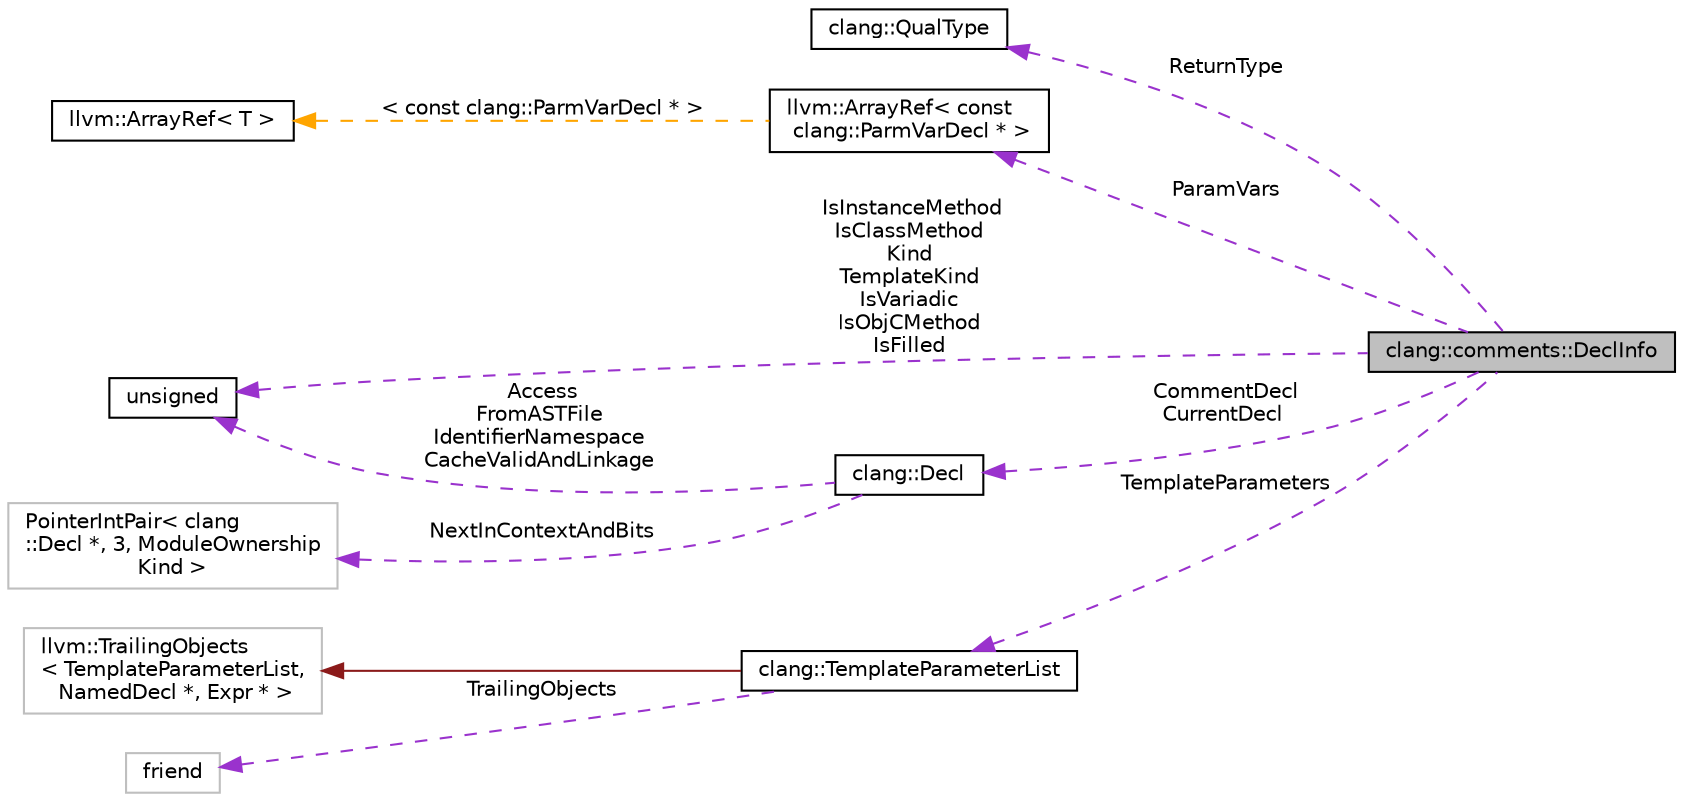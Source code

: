 digraph "clang::comments::DeclInfo"
{
 // LATEX_PDF_SIZE
  bgcolor="transparent";
  edge [fontname="Helvetica",fontsize="10",labelfontname="Helvetica",labelfontsize="10"];
  node [fontname="Helvetica",fontsize="10",shape=record];
  rankdir="LR";
  Node1 [label="clang::comments::DeclInfo",height=0.2,width=0.4,color="black", fillcolor="grey75", style="filled", fontcolor="black",tooltip="Information about the declaration, useful to clients of FullComment."];
  Node2 -> Node1 [dir="back",color="darkorchid3",fontsize="10",style="dashed",label=" ReturnType" ,fontname="Helvetica"];
  Node2 [label="clang::QualType",height=0.2,width=0.4,color="black",URL="$classclang_1_1QualType.html",tooltip="A (possibly-)qualified type."];
  Node3 -> Node1 [dir="back",color="darkorchid3",fontsize="10",style="dashed",label=" ParamVars" ,fontname="Helvetica"];
  Node3 [label="llvm::ArrayRef\< const\l clang::ParmVarDecl * \>",height=0.2,width=0.4,color="black",URL="$classllvm_1_1ArrayRef.html",tooltip=" "];
  Node4 -> Node3 [dir="back",color="orange",fontsize="10",style="dashed",label=" \< const clang::ParmVarDecl * \>" ,fontname="Helvetica"];
  Node4 [label="llvm::ArrayRef\< T \>",height=0.2,width=0.4,color="black",URL="$classllvm_1_1ArrayRef.html",tooltip=" "];
  Node5 -> Node1 [dir="back",color="darkorchid3",fontsize="10",style="dashed",label=" IsInstanceMethod\nIsClassMethod\nKind\nTemplateKind\nIsVariadic\nIsObjCMethod\nIsFilled" ,fontname="Helvetica"];
  Node5 [label="unsigned",height=0.2,width=0.4,color="black",URL="$classunsigned.html",tooltip=" "];
  Node6 -> Node1 [dir="back",color="darkorchid3",fontsize="10",style="dashed",label=" CommentDecl\nCurrentDecl" ,fontname="Helvetica"];
  Node6 [label="clang::Decl",height=0.2,width=0.4,color="black",URL="$classclang_1_1Decl.html",tooltip="Decl - This represents one declaration (or definition), e.g."];
  Node7 -> Node6 [dir="back",color="darkorchid3",fontsize="10",style="dashed",label=" NextInContextAndBits" ,fontname="Helvetica"];
  Node7 [label="PointerIntPair\< clang\l::Decl *, 3, ModuleOwnership\lKind \>",height=0.2,width=0.4,color="grey75",tooltip=" "];
  Node5 -> Node6 [dir="back",color="darkorchid3",fontsize="10",style="dashed",label=" Access\nFromASTFile\nIdentifierNamespace\nCacheValidAndLinkage" ,fontname="Helvetica"];
  Node8 -> Node1 [dir="back",color="darkorchid3",fontsize="10",style="dashed",label=" TemplateParameters" ,fontname="Helvetica"];
  Node8 [label="clang::TemplateParameterList",height=0.2,width=0.4,color="black",URL="$classclang_1_1TemplateParameterList.html",tooltip="Stores a list of template parameters for a TemplateDecl and its derived classes."];
  Node9 -> Node8 [dir="back",color="firebrick4",fontsize="10",style="solid",fontname="Helvetica"];
  Node9 [label="llvm::TrailingObjects\l\< TemplateParameterList,\l NamedDecl *, Expr * \>",height=0.2,width=0.4,color="grey75",tooltip=" "];
  Node10 -> Node8 [dir="back",color="darkorchid3",fontsize="10",style="dashed",label=" TrailingObjects" ,fontname="Helvetica"];
  Node10 [label="friend",height=0.2,width=0.4,color="grey75",tooltip=" "];
}
